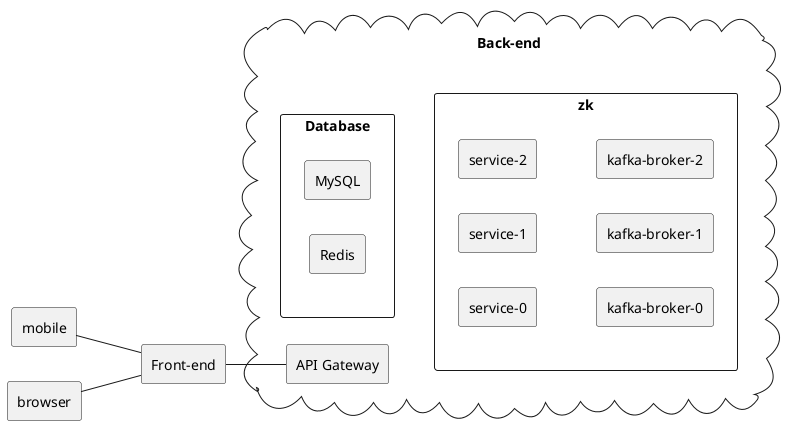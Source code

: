 @startuml system-design

left to right direction

agent mobile
agent browser

rectangle "Front-end" as fe


mobile -- fe
browser -- fe


cloud "Back-end\n" as be {

    rectangle "API Gateway"as gw

    gw -[hidden]- zk

    rectangle ZooKeeper as zk {
        rectangle "service-0"
        rectangle "service-1"
        rectangle "service-2"
        rectangle "kafka-broker-0"
        rectangle "kafka-broker-1"
        rectangle "kafka-broker-2"
    }

    rectangle "Database" as db {
        rectangle MySQL
        rectangle Redis
    }

    db -[hidden]- zk
}

fe -- gw






@enduml
